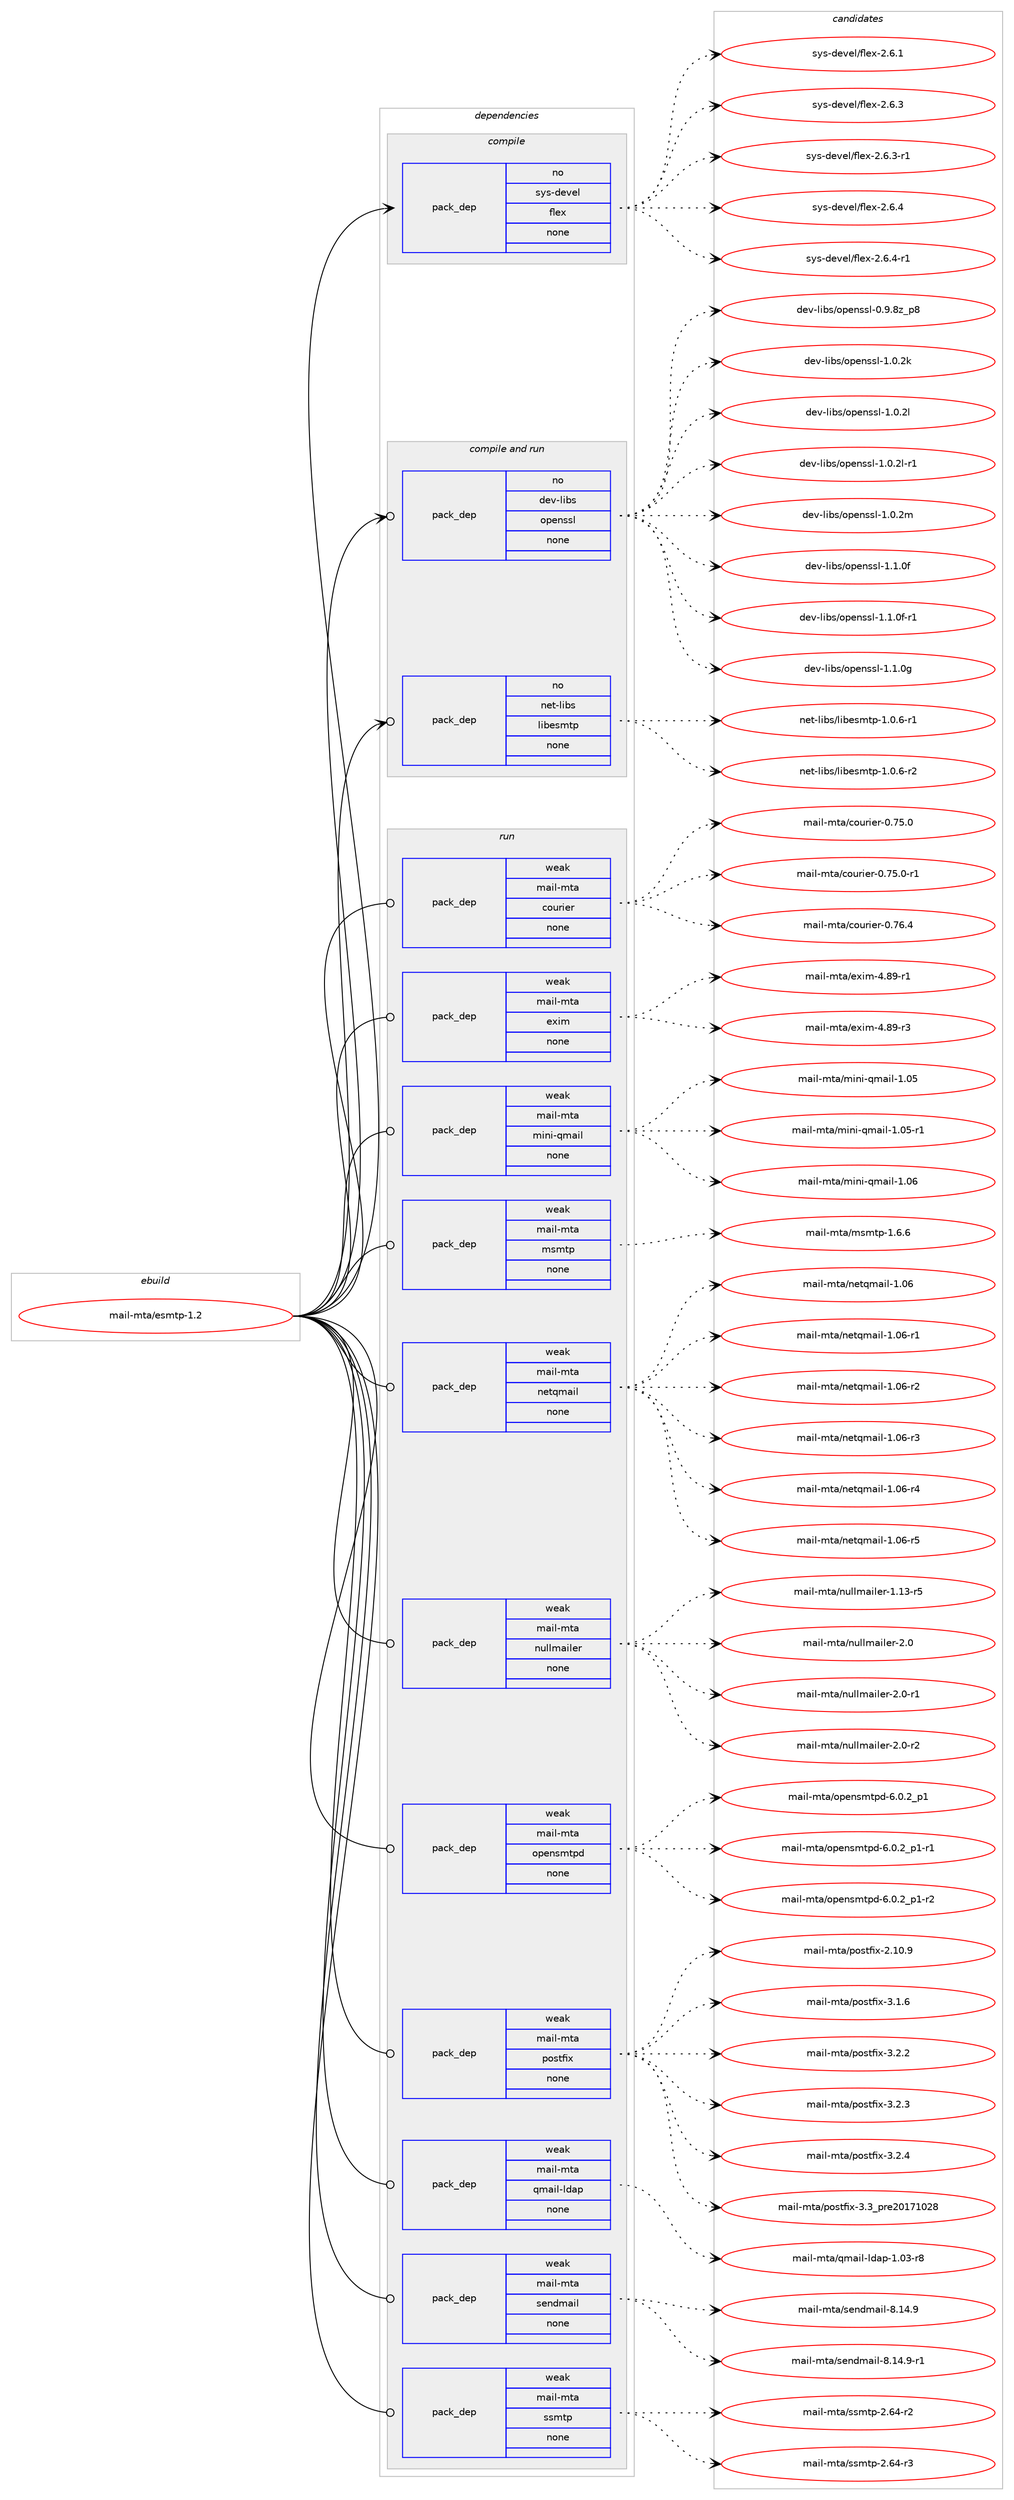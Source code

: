 digraph prolog {

# *************
# Graph options
# *************

newrank=true;
concentrate=true;
compound=true;
graph [rankdir=LR,fontname=Helvetica,fontsize=10,ranksep=1.5];#, ranksep=2.5, nodesep=0.2];
edge  [arrowhead=vee];
node  [fontname=Helvetica,fontsize=10];

# **********
# The ebuild
# **********

subgraph cluster_leftcol {
color=gray;
rank=same;
label=<<i>ebuild</i>>;
id [label="mail-mta/esmtp-1.2", color=red, width=4, href="../mail-mta/esmtp-1.2.svg"];
}

# ****************
# The dependencies
# ****************

subgraph cluster_midcol {
color=gray;
label=<<i>dependencies</i>>;
subgraph cluster_compile {
fillcolor="#eeeeee";
style=filled;
label=<<i>compile</i>>;
subgraph pack252719 {
dependency343654 [label=<<TABLE BORDER="0" CELLBORDER="1" CELLSPACING="0" CELLPADDING="4" WIDTH="220"><TR><TD ROWSPAN="6" CELLPADDING="30">pack_dep</TD></TR><TR><TD WIDTH="110">no</TD></TR><TR><TD>sys-devel</TD></TR><TR><TD>flex</TD></TR><TR><TD>none</TD></TR><TR><TD></TD></TR></TABLE>>, shape=none, color=blue];
}
id:e -> dependency343654:w [weight=20,style="solid",arrowhead="vee"];
}
subgraph cluster_compileandrun {
fillcolor="#eeeeee";
style=filled;
label=<<i>compile and run</i>>;
subgraph pack252720 {
dependency343655 [label=<<TABLE BORDER="0" CELLBORDER="1" CELLSPACING="0" CELLPADDING="4" WIDTH="220"><TR><TD ROWSPAN="6" CELLPADDING="30">pack_dep</TD></TR><TR><TD WIDTH="110">no</TD></TR><TR><TD>dev-libs</TD></TR><TR><TD>openssl</TD></TR><TR><TD>none</TD></TR><TR><TD></TD></TR></TABLE>>, shape=none, color=blue];
}
id:e -> dependency343655:w [weight=20,style="solid",arrowhead="odotvee"];
subgraph pack252721 {
dependency343656 [label=<<TABLE BORDER="0" CELLBORDER="1" CELLSPACING="0" CELLPADDING="4" WIDTH="220"><TR><TD ROWSPAN="6" CELLPADDING="30">pack_dep</TD></TR><TR><TD WIDTH="110">no</TD></TR><TR><TD>net-libs</TD></TR><TR><TD>libesmtp</TD></TR><TR><TD>none</TD></TR><TR><TD></TD></TR></TABLE>>, shape=none, color=blue];
}
id:e -> dependency343656:w [weight=20,style="solid",arrowhead="odotvee"];
}
subgraph cluster_run {
fillcolor="#eeeeee";
style=filled;
label=<<i>run</i>>;
subgraph pack252722 {
dependency343657 [label=<<TABLE BORDER="0" CELLBORDER="1" CELLSPACING="0" CELLPADDING="4" WIDTH="220"><TR><TD ROWSPAN="6" CELLPADDING="30">pack_dep</TD></TR><TR><TD WIDTH="110">weak</TD></TR><TR><TD>mail-mta</TD></TR><TR><TD>courier</TD></TR><TR><TD>none</TD></TR><TR><TD></TD></TR></TABLE>>, shape=none, color=blue];
}
id:e -> dependency343657:w [weight=20,style="solid",arrowhead="odot"];
subgraph pack252723 {
dependency343658 [label=<<TABLE BORDER="0" CELLBORDER="1" CELLSPACING="0" CELLPADDING="4" WIDTH="220"><TR><TD ROWSPAN="6" CELLPADDING="30">pack_dep</TD></TR><TR><TD WIDTH="110">weak</TD></TR><TR><TD>mail-mta</TD></TR><TR><TD>exim</TD></TR><TR><TD>none</TD></TR><TR><TD></TD></TR></TABLE>>, shape=none, color=blue];
}
id:e -> dependency343658:w [weight=20,style="solid",arrowhead="odot"];
subgraph pack252724 {
dependency343659 [label=<<TABLE BORDER="0" CELLBORDER="1" CELLSPACING="0" CELLPADDING="4" WIDTH="220"><TR><TD ROWSPAN="6" CELLPADDING="30">pack_dep</TD></TR><TR><TD WIDTH="110">weak</TD></TR><TR><TD>mail-mta</TD></TR><TR><TD>mini-qmail</TD></TR><TR><TD>none</TD></TR><TR><TD></TD></TR></TABLE>>, shape=none, color=blue];
}
id:e -> dependency343659:w [weight=20,style="solid",arrowhead="odot"];
subgraph pack252725 {
dependency343660 [label=<<TABLE BORDER="0" CELLBORDER="1" CELLSPACING="0" CELLPADDING="4" WIDTH="220"><TR><TD ROWSPAN="6" CELLPADDING="30">pack_dep</TD></TR><TR><TD WIDTH="110">weak</TD></TR><TR><TD>mail-mta</TD></TR><TR><TD>msmtp</TD></TR><TR><TD>none</TD></TR><TR><TD></TD></TR></TABLE>>, shape=none, color=blue];
}
id:e -> dependency343660:w [weight=20,style="solid",arrowhead="odot"];
subgraph pack252726 {
dependency343661 [label=<<TABLE BORDER="0" CELLBORDER="1" CELLSPACING="0" CELLPADDING="4" WIDTH="220"><TR><TD ROWSPAN="6" CELLPADDING="30">pack_dep</TD></TR><TR><TD WIDTH="110">weak</TD></TR><TR><TD>mail-mta</TD></TR><TR><TD>netqmail</TD></TR><TR><TD>none</TD></TR><TR><TD></TD></TR></TABLE>>, shape=none, color=blue];
}
id:e -> dependency343661:w [weight=20,style="solid",arrowhead="odot"];
subgraph pack252727 {
dependency343662 [label=<<TABLE BORDER="0" CELLBORDER="1" CELLSPACING="0" CELLPADDING="4" WIDTH="220"><TR><TD ROWSPAN="6" CELLPADDING="30">pack_dep</TD></TR><TR><TD WIDTH="110">weak</TD></TR><TR><TD>mail-mta</TD></TR><TR><TD>nullmailer</TD></TR><TR><TD>none</TD></TR><TR><TD></TD></TR></TABLE>>, shape=none, color=blue];
}
id:e -> dependency343662:w [weight=20,style="solid",arrowhead="odot"];
subgraph pack252728 {
dependency343663 [label=<<TABLE BORDER="0" CELLBORDER="1" CELLSPACING="0" CELLPADDING="4" WIDTH="220"><TR><TD ROWSPAN="6" CELLPADDING="30">pack_dep</TD></TR><TR><TD WIDTH="110">weak</TD></TR><TR><TD>mail-mta</TD></TR><TR><TD>opensmtpd</TD></TR><TR><TD>none</TD></TR><TR><TD></TD></TR></TABLE>>, shape=none, color=blue];
}
id:e -> dependency343663:w [weight=20,style="solid",arrowhead="odot"];
subgraph pack252729 {
dependency343664 [label=<<TABLE BORDER="0" CELLBORDER="1" CELLSPACING="0" CELLPADDING="4" WIDTH="220"><TR><TD ROWSPAN="6" CELLPADDING="30">pack_dep</TD></TR><TR><TD WIDTH="110">weak</TD></TR><TR><TD>mail-mta</TD></TR><TR><TD>postfix</TD></TR><TR><TD>none</TD></TR><TR><TD></TD></TR></TABLE>>, shape=none, color=blue];
}
id:e -> dependency343664:w [weight=20,style="solid",arrowhead="odot"];
subgraph pack252730 {
dependency343665 [label=<<TABLE BORDER="0" CELLBORDER="1" CELLSPACING="0" CELLPADDING="4" WIDTH="220"><TR><TD ROWSPAN="6" CELLPADDING="30">pack_dep</TD></TR><TR><TD WIDTH="110">weak</TD></TR><TR><TD>mail-mta</TD></TR><TR><TD>qmail-ldap</TD></TR><TR><TD>none</TD></TR><TR><TD></TD></TR></TABLE>>, shape=none, color=blue];
}
id:e -> dependency343665:w [weight=20,style="solid",arrowhead="odot"];
subgraph pack252731 {
dependency343666 [label=<<TABLE BORDER="0" CELLBORDER="1" CELLSPACING="0" CELLPADDING="4" WIDTH="220"><TR><TD ROWSPAN="6" CELLPADDING="30">pack_dep</TD></TR><TR><TD WIDTH="110">weak</TD></TR><TR><TD>mail-mta</TD></TR><TR><TD>sendmail</TD></TR><TR><TD>none</TD></TR><TR><TD></TD></TR></TABLE>>, shape=none, color=blue];
}
id:e -> dependency343666:w [weight=20,style="solid",arrowhead="odot"];
subgraph pack252732 {
dependency343667 [label=<<TABLE BORDER="0" CELLBORDER="1" CELLSPACING="0" CELLPADDING="4" WIDTH="220"><TR><TD ROWSPAN="6" CELLPADDING="30">pack_dep</TD></TR><TR><TD WIDTH="110">weak</TD></TR><TR><TD>mail-mta</TD></TR><TR><TD>ssmtp</TD></TR><TR><TD>none</TD></TR><TR><TD></TD></TR></TABLE>>, shape=none, color=blue];
}
id:e -> dependency343667:w [weight=20,style="solid",arrowhead="odot"];
}
}

# **************
# The candidates
# **************

subgraph cluster_choices {
rank=same;
color=gray;
label=<<i>candidates</i>>;

subgraph choice252719 {
color=black;
nodesep=1;
choice1151211154510010111810110847102108101120455046544649 [label="sys-devel/flex-2.6.1", color=red, width=4,href="../sys-devel/flex-2.6.1.svg"];
choice1151211154510010111810110847102108101120455046544651 [label="sys-devel/flex-2.6.3", color=red, width=4,href="../sys-devel/flex-2.6.3.svg"];
choice11512111545100101118101108471021081011204550465446514511449 [label="sys-devel/flex-2.6.3-r1", color=red, width=4,href="../sys-devel/flex-2.6.3-r1.svg"];
choice1151211154510010111810110847102108101120455046544652 [label="sys-devel/flex-2.6.4", color=red, width=4,href="../sys-devel/flex-2.6.4.svg"];
choice11512111545100101118101108471021081011204550465446524511449 [label="sys-devel/flex-2.6.4-r1", color=red, width=4,href="../sys-devel/flex-2.6.4-r1.svg"];
dependency343654:e -> choice1151211154510010111810110847102108101120455046544649:w [style=dotted,weight="100"];
dependency343654:e -> choice1151211154510010111810110847102108101120455046544651:w [style=dotted,weight="100"];
dependency343654:e -> choice11512111545100101118101108471021081011204550465446514511449:w [style=dotted,weight="100"];
dependency343654:e -> choice1151211154510010111810110847102108101120455046544652:w [style=dotted,weight="100"];
dependency343654:e -> choice11512111545100101118101108471021081011204550465446524511449:w [style=dotted,weight="100"];
}
subgraph choice252720 {
color=black;
nodesep=1;
choice1001011184510810598115471111121011101151151084548465746561229511256 [label="dev-libs/openssl-0.9.8z_p8", color=red, width=4,href="../dev-libs/openssl-0.9.8z_p8.svg"];
choice100101118451081059811547111112101110115115108454946484650107 [label="dev-libs/openssl-1.0.2k", color=red, width=4,href="../dev-libs/openssl-1.0.2k.svg"];
choice100101118451081059811547111112101110115115108454946484650108 [label="dev-libs/openssl-1.0.2l", color=red, width=4,href="../dev-libs/openssl-1.0.2l.svg"];
choice1001011184510810598115471111121011101151151084549464846501084511449 [label="dev-libs/openssl-1.0.2l-r1", color=red, width=4,href="../dev-libs/openssl-1.0.2l-r1.svg"];
choice100101118451081059811547111112101110115115108454946484650109 [label="dev-libs/openssl-1.0.2m", color=red, width=4,href="../dev-libs/openssl-1.0.2m.svg"];
choice100101118451081059811547111112101110115115108454946494648102 [label="dev-libs/openssl-1.1.0f", color=red, width=4,href="../dev-libs/openssl-1.1.0f.svg"];
choice1001011184510810598115471111121011101151151084549464946481024511449 [label="dev-libs/openssl-1.1.0f-r1", color=red, width=4,href="../dev-libs/openssl-1.1.0f-r1.svg"];
choice100101118451081059811547111112101110115115108454946494648103 [label="dev-libs/openssl-1.1.0g", color=red, width=4,href="../dev-libs/openssl-1.1.0g.svg"];
dependency343655:e -> choice1001011184510810598115471111121011101151151084548465746561229511256:w [style=dotted,weight="100"];
dependency343655:e -> choice100101118451081059811547111112101110115115108454946484650107:w [style=dotted,weight="100"];
dependency343655:e -> choice100101118451081059811547111112101110115115108454946484650108:w [style=dotted,weight="100"];
dependency343655:e -> choice1001011184510810598115471111121011101151151084549464846501084511449:w [style=dotted,weight="100"];
dependency343655:e -> choice100101118451081059811547111112101110115115108454946484650109:w [style=dotted,weight="100"];
dependency343655:e -> choice100101118451081059811547111112101110115115108454946494648102:w [style=dotted,weight="100"];
dependency343655:e -> choice1001011184510810598115471111121011101151151084549464946481024511449:w [style=dotted,weight="100"];
dependency343655:e -> choice100101118451081059811547111112101110115115108454946494648103:w [style=dotted,weight="100"];
}
subgraph choice252721 {
color=black;
nodesep=1;
choice110101116451081059811547108105981011151091161124549464846544511449 [label="net-libs/libesmtp-1.0.6-r1", color=red, width=4,href="../net-libs/libesmtp-1.0.6-r1.svg"];
choice110101116451081059811547108105981011151091161124549464846544511450 [label="net-libs/libesmtp-1.0.6-r2", color=red, width=4,href="../net-libs/libesmtp-1.0.6-r2.svg"];
dependency343656:e -> choice110101116451081059811547108105981011151091161124549464846544511449:w [style=dotted,weight="100"];
dependency343656:e -> choice110101116451081059811547108105981011151091161124549464846544511450:w [style=dotted,weight="100"];
}
subgraph choice252722 {
color=black;
nodesep=1;
choice109971051084510911697479911111711410510111445484655534648 [label="mail-mta/courier-0.75.0", color=red, width=4,href="../mail-mta/courier-0.75.0.svg"];
choice1099710510845109116974799111117114105101114454846555346484511449 [label="mail-mta/courier-0.75.0-r1", color=red, width=4,href="../mail-mta/courier-0.75.0-r1.svg"];
choice109971051084510911697479911111711410510111445484655544652 [label="mail-mta/courier-0.76.4", color=red, width=4,href="../mail-mta/courier-0.76.4.svg"];
dependency343657:e -> choice109971051084510911697479911111711410510111445484655534648:w [style=dotted,weight="100"];
dependency343657:e -> choice1099710510845109116974799111117114105101114454846555346484511449:w [style=dotted,weight="100"];
dependency343657:e -> choice109971051084510911697479911111711410510111445484655544652:w [style=dotted,weight="100"];
}
subgraph choice252723 {
color=black;
nodesep=1;
choice1099710510845109116974710112010510945524656574511449 [label="mail-mta/exim-4.89-r1", color=red, width=4,href="../mail-mta/exim-4.89-r1.svg"];
choice1099710510845109116974710112010510945524656574511451 [label="mail-mta/exim-4.89-r3", color=red, width=4,href="../mail-mta/exim-4.89-r3.svg"];
dependency343658:e -> choice1099710510845109116974710112010510945524656574511449:w [style=dotted,weight="100"];
dependency343658:e -> choice1099710510845109116974710112010510945524656574511451:w [style=dotted,weight="100"];
}
subgraph choice252724 {
color=black;
nodesep=1;
choice1099710510845109116974710910511010545113109971051084549464853 [label="mail-mta/mini-qmail-1.05", color=red, width=4,href="../mail-mta/mini-qmail-1.05.svg"];
choice10997105108451091169747109105110105451131099710510845494648534511449 [label="mail-mta/mini-qmail-1.05-r1", color=red, width=4,href="../mail-mta/mini-qmail-1.05-r1.svg"];
choice1099710510845109116974710910511010545113109971051084549464854 [label="mail-mta/mini-qmail-1.06", color=red, width=4,href="../mail-mta/mini-qmail-1.06.svg"];
dependency343659:e -> choice1099710510845109116974710910511010545113109971051084549464853:w [style=dotted,weight="100"];
dependency343659:e -> choice10997105108451091169747109105110105451131099710510845494648534511449:w [style=dotted,weight="100"];
dependency343659:e -> choice1099710510845109116974710910511010545113109971051084549464854:w [style=dotted,weight="100"];
}
subgraph choice252725 {
color=black;
nodesep=1;
choice10997105108451091169747109115109116112454946544654 [label="mail-mta/msmtp-1.6.6", color=red, width=4,href="../mail-mta/msmtp-1.6.6.svg"];
dependency343660:e -> choice10997105108451091169747109115109116112454946544654:w [style=dotted,weight="100"];
}
subgraph choice252726 {
color=black;
nodesep=1;
choice10997105108451091169747110101116113109971051084549464854 [label="mail-mta/netqmail-1.06", color=red, width=4,href="../mail-mta/netqmail-1.06.svg"];
choice109971051084510911697471101011161131099710510845494648544511449 [label="mail-mta/netqmail-1.06-r1", color=red, width=4,href="../mail-mta/netqmail-1.06-r1.svg"];
choice109971051084510911697471101011161131099710510845494648544511450 [label="mail-mta/netqmail-1.06-r2", color=red, width=4,href="../mail-mta/netqmail-1.06-r2.svg"];
choice109971051084510911697471101011161131099710510845494648544511451 [label="mail-mta/netqmail-1.06-r3", color=red, width=4,href="../mail-mta/netqmail-1.06-r3.svg"];
choice109971051084510911697471101011161131099710510845494648544511452 [label="mail-mta/netqmail-1.06-r4", color=red, width=4,href="../mail-mta/netqmail-1.06-r4.svg"];
choice109971051084510911697471101011161131099710510845494648544511453 [label="mail-mta/netqmail-1.06-r5", color=red, width=4,href="../mail-mta/netqmail-1.06-r5.svg"];
dependency343661:e -> choice10997105108451091169747110101116113109971051084549464854:w [style=dotted,weight="100"];
dependency343661:e -> choice109971051084510911697471101011161131099710510845494648544511449:w [style=dotted,weight="100"];
dependency343661:e -> choice109971051084510911697471101011161131099710510845494648544511450:w [style=dotted,weight="100"];
dependency343661:e -> choice109971051084510911697471101011161131099710510845494648544511451:w [style=dotted,weight="100"];
dependency343661:e -> choice109971051084510911697471101011161131099710510845494648544511452:w [style=dotted,weight="100"];
dependency343661:e -> choice109971051084510911697471101011161131099710510845494648544511453:w [style=dotted,weight="100"];
}
subgraph choice252727 {
color=black;
nodesep=1;
choice109971051084510911697471101171081081099710510810111445494649514511453 [label="mail-mta/nullmailer-1.13-r5", color=red, width=4,href="../mail-mta/nullmailer-1.13-r5.svg"];
choice109971051084510911697471101171081081099710510810111445504648 [label="mail-mta/nullmailer-2.0", color=red, width=4,href="../mail-mta/nullmailer-2.0.svg"];
choice1099710510845109116974711011710810810997105108101114455046484511449 [label="mail-mta/nullmailer-2.0-r1", color=red, width=4,href="../mail-mta/nullmailer-2.0-r1.svg"];
choice1099710510845109116974711011710810810997105108101114455046484511450 [label="mail-mta/nullmailer-2.0-r2", color=red, width=4,href="../mail-mta/nullmailer-2.0-r2.svg"];
dependency343662:e -> choice109971051084510911697471101171081081099710510810111445494649514511453:w [style=dotted,weight="100"];
dependency343662:e -> choice109971051084510911697471101171081081099710510810111445504648:w [style=dotted,weight="100"];
dependency343662:e -> choice1099710510845109116974711011710810810997105108101114455046484511449:w [style=dotted,weight="100"];
dependency343662:e -> choice1099710510845109116974711011710810810997105108101114455046484511450:w [style=dotted,weight="100"];
}
subgraph choice252728 {
color=black;
nodesep=1;
choice109971051084510911697471111121011101151091161121004554464846509511249 [label="mail-mta/opensmtpd-6.0.2_p1", color=red, width=4,href="../mail-mta/opensmtpd-6.0.2_p1.svg"];
choice1099710510845109116974711111210111011510911611210045544648465095112494511449 [label="mail-mta/opensmtpd-6.0.2_p1-r1", color=red, width=4,href="../mail-mta/opensmtpd-6.0.2_p1-r1.svg"];
choice1099710510845109116974711111210111011510911611210045544648465095112494511450 [label="mail-mta/opensmtpd-6.0.2_p1-r2", color=red, width=4,href="../mail-mta/opensmtpd-6.0.2_p1-r2.svg"];
dependency343663:e -> choice109971051084510911697471111121011101151091161121004554464846509511249:w [style=dotted,weight="100"];
dependency343663:e -> choice1099710510845109116974711111210111011510911611210045544648465095112494511449:w [style=dotted,weight="100"];
dependency343663:e -> choice1099710510845109116974711111210111011510911611210045544648465095112494511450:w [style=dotted,weight="100"];
}
subgraph choice252729 {
color=black;
nodesep=1;
choice1099710510845109116974711211111511610210512045504649484657 [label="mail-mta/postfix-2.10.9", color=red, width=4,href="../mail-mta/postfix-2.10.9.svg"];
choice10997105108451091169747112111115116102105120455146494654 [label="mail-mta/postfix-3.1.6", color=red, width=4,href="../mail-mta/postfix-3.1.6.svg"];
choice10997105108451091169747112111115116102105120455146504650 [label="mail-mta/postfix-3.2.2", color=red, width=4,href="../mail-mta/postfix-3.2.2.svg"];
choice10997105108451091169747112111115116102105120455146504651 [label="mail-mta/postfix-3.2.3", color=red, width=4,href="../mail-mta/postfix-3.2.3.svg"];
choice10997105108451091169747112111115116102105120455146504652 [label="mail-mta/postfix-3.2.4", color=red, width=4,href="../mail-mta/postfix-3.2.4.svg"];
choice1099710510845109116974711211111511610210512045514651951121141015048495549485056 [label="mail-mta/postfix-3.3_pre20171028", color=red, width=4,href="../mail-mta/postfix-3.3_pre20171028.svg"];
dependency343664:e -> choice1099710510845109116974711211111511610210512045504649484657:w [style=dotted,weight="100"];
dependency343664:e -> choice10997105108451091169747112111115116102105120455146494654:w [style=dotted,weight="100"];
dependency343664:e -> choice10997105108451091169747112111115116102105120455146504650:w [style=dotted,weight="100"];
dependency343664:e -> choice10997105108451091169747112111115116102105120455146504651:w [style=dotted,weight="100"];
dependency343664:e -> choice10997105108451091169747112111115116102105120455146504652:w [style=dotted,weight="100"];
dependency343664:e -> choice1099710510845109116974711211111511610210512045514651951121141015048495549485056:w [style=dotted,weight="100"];
}
subgraph choice252730 {
color=black;
nodesep=1;
choice1099710510845109116974711310997105108451081009711245494648514511456 [label="mail-mta/qmail-ldap-1.03-r8", color=red, width=4,href="../mail-mta/qmail-ldap-1.03-r8.svg"];
dependency343665:e -> choice1099710510845109116974711310997105108451081009711245494648514511456:w [style=dotted,weight="100"];
}
subgraph choice252731 {
color=black;
nodesep=1;
choice109971051084510911697471151011101001099710510845564649524657 [label="mail-mta/sendmail-8.14.9", color=red, width=4,href="../mail-mta/sendmail-8.14.9.svg"];
choice1099710510845109116974711510111010010997105108455646495246574511449 [label="mail-mta/sendmail-8.14.9-r1", color=red, width=4,href="../mail-mta/sendmail-8.14.9-r1.svg"];
dependency343666:e -> choice109971051084510911697471151011101001099710510845564649524657:w [style=dotted,weight="100"];
dependency343666:e -> choice1099710510845109116974711510111010010997105108455646495246574511449:w [style=dotted,weight="100"];
}
subgraph choice252732 {
color=black;
nodesep=1;
choice1099710510845109116974711511510911611245504654524511450 [label="mail-mta/ssmtp-2.64-r2", color=red, width=4,href="../mail-mta/ssmtp-2.64-r2.svg"];
choice1099710510845109116974711511510911611245504654524511451 [label="mail-mta/ssmtp-2.64-r3", color=red, width=4,href="../mail-mta/ssmtp-2.64-r3.svg"];
dependency343667:e -> choice1099710510845109116974711511510911611245504654524511450:w [style=dotted,weight="100"];
dependency343667:e -> choice1099710510845109116974711511510911611245504654524511451:w [style=dotted,weight="100"];
}
}

}
